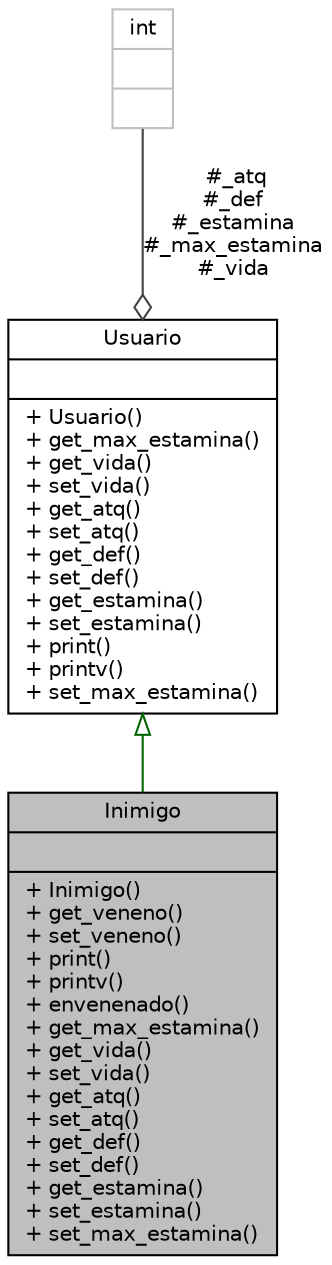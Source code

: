 digraph "Inimigo"
{
 // LATEX_PDF_SIZE
  edge [fontname="Helvetica",fontsize="10",labelfontname="Helvetica",labelfontsize="10"];
  node [fontname="Helvetica",fontsize="10",shape=record];
  Node1 [label="{Inimigo\n||+ Inimigo()\l+ get_veneno()\l+ set_veneno()\l+ print()\l+ printv()\l+ envenenado()\l+ get_max_estamina()\l+ get_vida()\l+ set_vida()\l+ get_atq()\l+ set_atq()\l+ get_def()\l+ set_def()\l+ get_estamina()\l+ set_estamina()\l+ set_max_estamina()\l}",height=0.2,width=0.4,color="black", fillcolor="grey75", style="filled", fontcolor="black",tooltip=" "];
  Node2 -> Node1 [dir="back",color="darkgreen",fontsize="10",style="solid",arrowtail="onormal",fontname="Helvetica"];
  Node2 [label="{Usuario\n||+ Usuario()\l+ get_max_estamina()\l+ get_vida()\l+ set_vida()\l+ get_atq()\l+ set_atq()\l+ get_def()\l+ set_def()\l+ get_estamina()\l+ set_estamina()\l+ print()\l+ printv()\l+ set_max_estamina()\l}",height=0.2,width=0.4,color="black", fillcolor="white", style="filled",URL="$classUsuario.html",tooltip=" "];
  Node3 -> Node2 [color="grey25",fontsize="10",style="solid",label=" #_atq\n#_def\n#_estamina\n#_max_estamina\n#_vida" ,arrowhead="odiamond",fontname="Helvetica"];
  Node3 [label="{int\n||}",height=0.2,width=0.4,color="grey75", fillcolor="white", style="filled",tooltip=" "];
}
